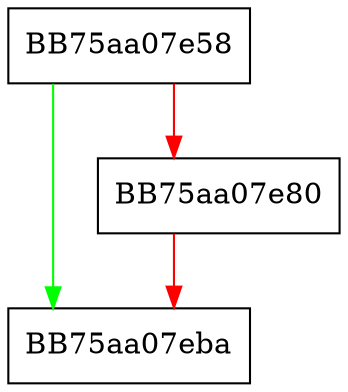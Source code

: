 digraph _Change_array {
  node [shape="box"];
  graph [splines=ortho];
  BB75aa07e58 -> BB75aa07eba [color="green"];
  BB75aa07e58 -> BB75aa07e80 [color="red"];
  BB75aa07e80 -> BB75aa07eba [color="red"];
}